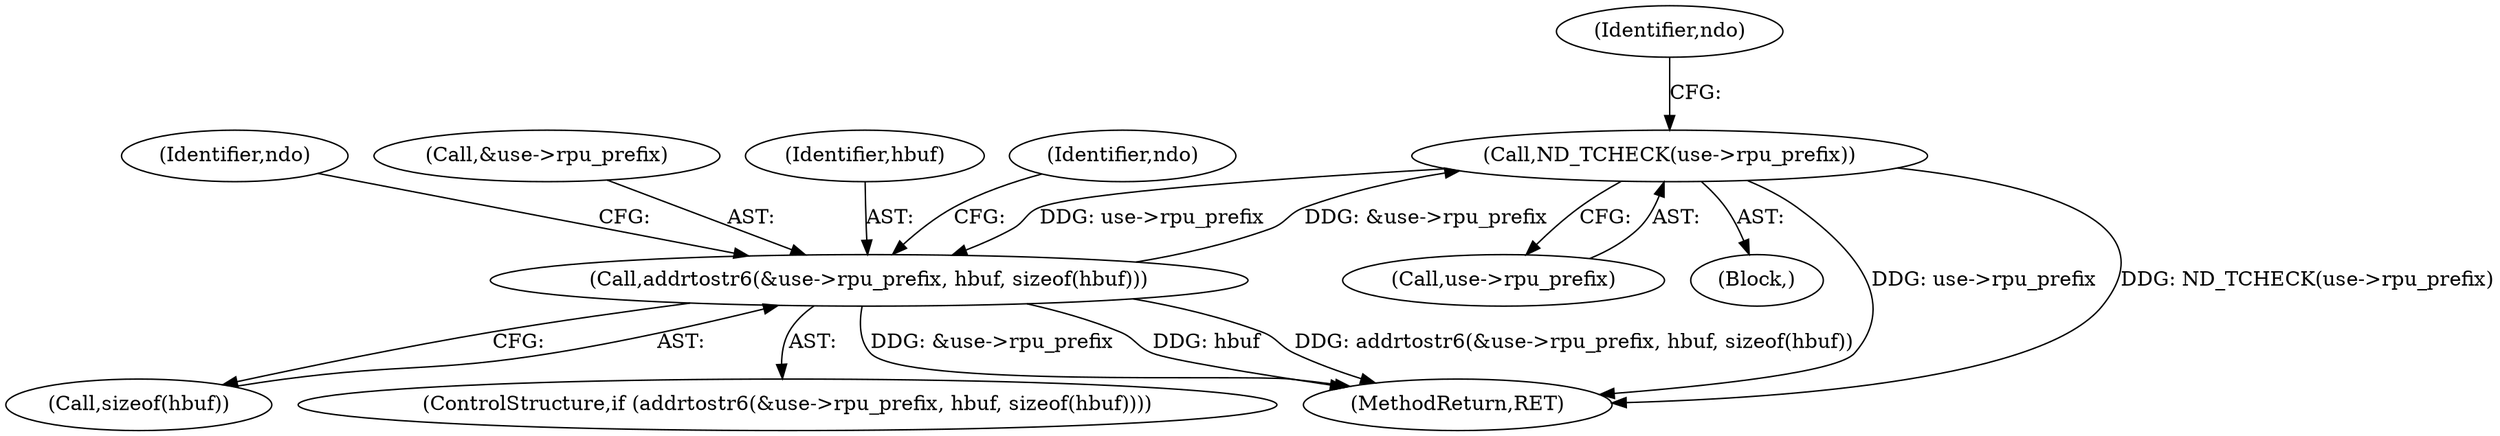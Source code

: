 digraph "0_tcpdump_d7505276842e85bfd067fa21cdb32b8a2dc3c5e4_2@pointer" {
"1000424" [label="(Call,ND_TCHECK(use->rpu_prefix))"];
"1000528" [label="(Call,addrtostr6(&use->rpu_prefix, hbuf, sizeof(hbuf)))"];
"1000424" [label="(Call,ND_TCHECK(use->rpu_prefix))"];
"1000538" [label="(Identifier,ndo)"];
"1000529" [label="(Call,&use->rpu_prefix)"];
"1000424" [label="(Call,ND_TCHECK(use->rpu_prefix))"];
"1000533" [label="(Identifier,hbuf)"];
"1000431" [label="(Identifier,ndo)"];
"1000575" [label="(MethodReturn,RET)"];
"1000534" [label="(Call,sizeof(hbuf))"];
"1000528" [label="(Call,addrtostr6(&use->rpu_prefix, hbuf, sizeof(hbuf)))"];
"1000425" [label="(Call,use->rpu_prefix)"];
"1000553" [label="(Identifier,ndo)"];
"1000527" [label="(ControlStructure,if (addrtostr6(&use->rpu_prefix, hbuf, sizeof(hbuf))))"];
"1000411" [label="(Block,)"];
"1000424" -> "1000411"  [label="AST: "];
"1000424" -> "1000425"  [label="CFG: "];
"1000425" -> "1000424"  [label="AST: "];
"1000431" -> "1000424"  [label="CFG: "];
"1000424" -> "1000575"  [label="DDG: use->rpu_prefix"];
"1000424" -> "1000575"  [label="DDG: ND_TCHECK(use->rpu_prefix)"];
"1000528" -> "1000424"  [label="DDG: &use->rpu_prefix"];
"1000424" -> "1000528"  [label="DDG: use->rpu_prefix"];
"1000528" -> "1000527"  [label="AST: "];
"1000528" -> "1000534"  [label="CFG: "];
"1000529" -> "1000528"  [label="AST: "];
"1000533" -> "1000528"  [label="AST: "];
"1000534" -> "1000528"  [label="AST: "];
"1000538" -> "1000528"  [label="CFG: "];
"1000553" -> "1000528"  [label="CFG: "];
"1000528" -> "1000575"  [label="DDG: hbuf"];
"1000528" -> "1000575"  [label="DDG: addrtostr6(&use->rpu_prefix, hbuf, sizeof(hbuf))"];
"1000528" -> "1000575"  [label="DDG: &use->rpu_prefix"];
}
